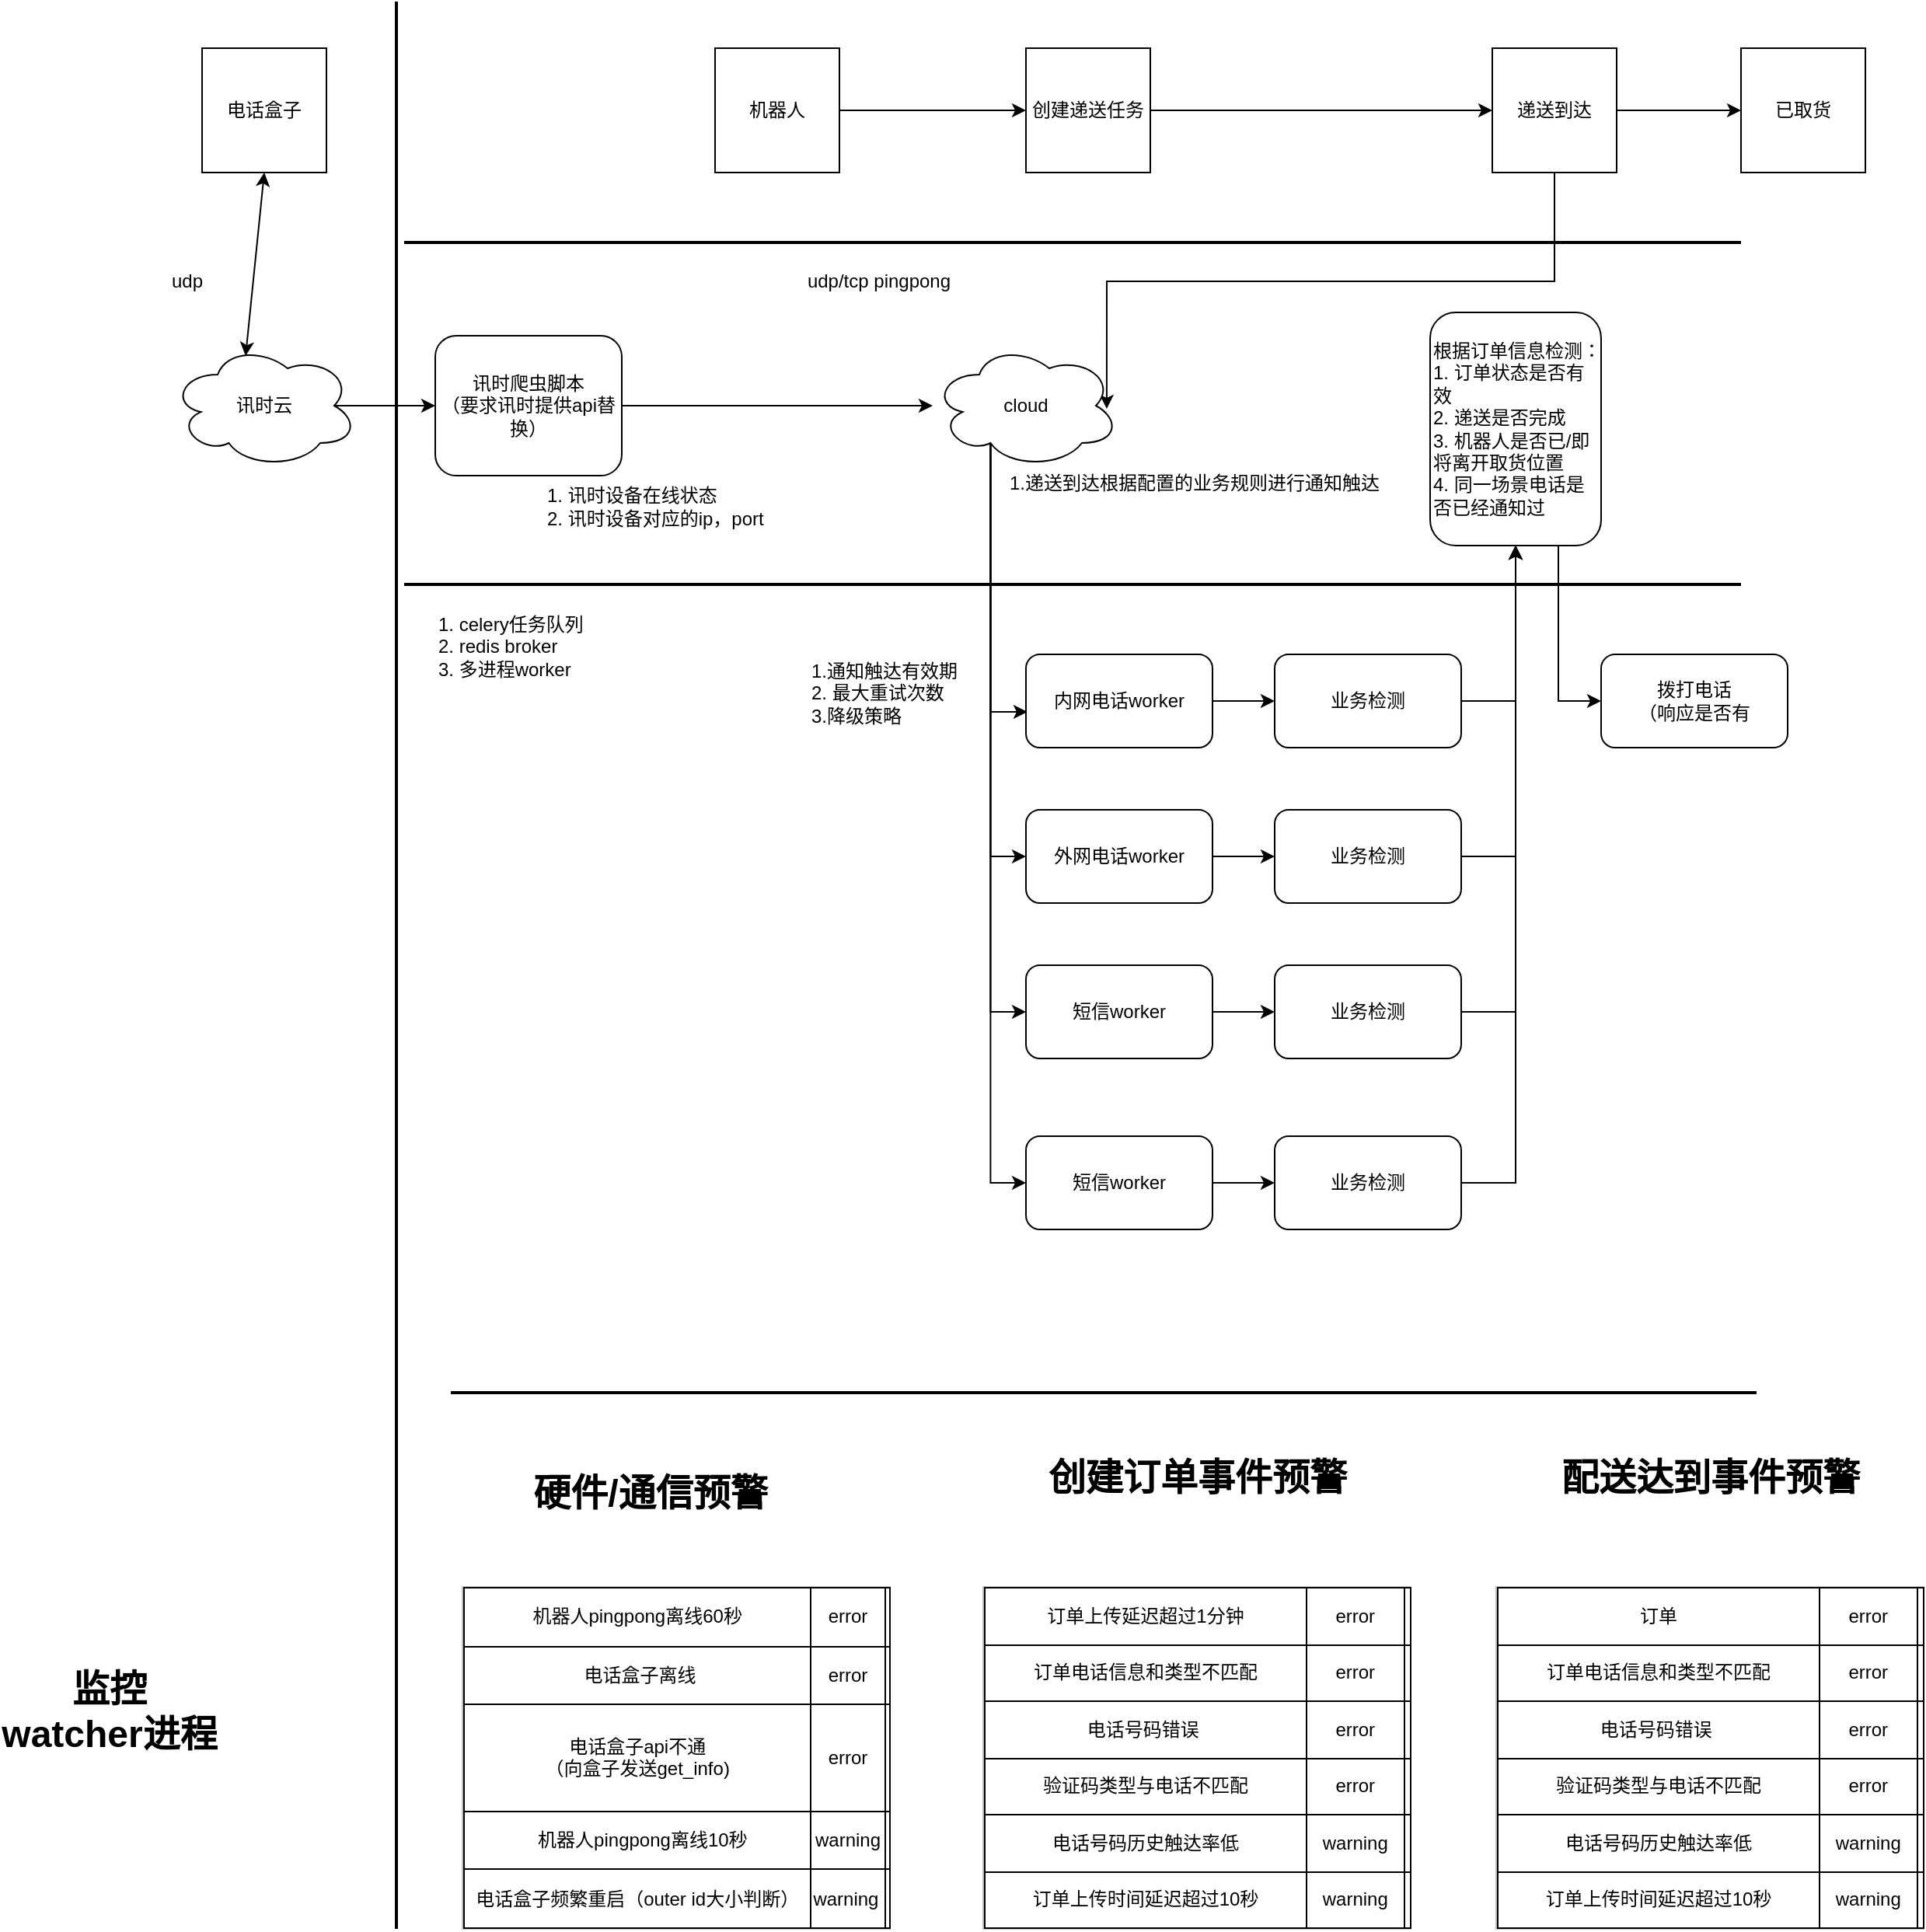 <mxfile version="12.9.5" type="github"><diagram id="MnqZzIkgGdvNyxhFm_2I" name="Page-1"><mxGraphModel dx="1835" dy="819" grid="1" gridSize="10" guides="1" tooltips="1" connect="1" arrows="1" fold="1" page="1" pageScale="1" pageWidth="827" pageHeight="1169" math="0" shadow="0"><root><mxCell id="0"/><mxCell id="1" parent="0"/><mxCell id="lyA8CzopqSmp60i_0T10-3" value="监控&lt;br&gt;watcher进程&lt;br&gt;" style="text;strokeColor=none;fillColor=none;html=1;fontSize=24;fontStyle=1;verticalAlign=middle;align=center;" vertex="1" parent="1"><mxGeometry x="-240" y="1160" width="100" height="40" as="geometry"/></mxCell><mxCell id="lyA8CzopqSmp60i_0T10-33" value="" style="edgeStyle=orthogonalEdgeStyle;rounded=0;orthogonalLoop=1;jettySize=auto;html=1;" edge="1" parent="1" source="lyA8CzopqSmp60i_0T10-7" target="lyA8CzopqSmp60i_0T10-32"><mxGeometry relative="1" as="geometry"/></mxCell><mxCell id="lyA8CzopqSmp60i_0T10-7" value="机器人" style="whiteSpace=wrap;html=1;aspect=fixed;" vertex="1" parent="1"><mxGeometry x="200" y="110" width="80" height="80" as="geometry"/></mxCell><mxCell id="lyA8CzopqSmp60i_0T10-38" value="" style="edgeStyle=orthogonalEdgeStyle;rounded=0;orthogonalLoop=1;jettySize=auto;html=1;" edge="1" parent="1" source="lyA8CzopqSmp60i_0T10-32" target="lyA8CzopqSmp60i_0T10-37"><mxGeometry relative="1" as="geometry"/></mxCell><mxCell id="lyA8CzopqSmp60i_0T10-32" value="创建递送任务" style="whiteSpace=wrap;html=1;aspect=fixed;" vertex="1" parent="1"><mxGeometry x="400" y="110" width="80" height="80" as="geometry"/></mxCell><mxCell id="lyA8CzopqSmp60i_0T10-39" style="edgeStyle=orthogonalEdgeStyle;rounded=0;orthogonalLoop=1;jettySize=auto;html=1;exitX=0.5;exitY=1;exitDx=0;exitDy=0;entryX=0.933;entryY=0.525;entryDx=0;entryDy=0;entryPerimeter=0;" edge="1" parent="1" source="lyA8CzopqSmp60i_0T10-37" target="lyA8CzopqSmp60i_0T10-11"><mxGeometry relative="1" as="geometry"><Array as="points"><mxPoint x="740" y="260"/><mxPoint x="452" y="260"/></Array></mxGeometry></mxCell><mxCell id="lyA8CzopqSmp60i_0T10-63" value="" style="edgeStyle=orthogonalEdgeStyle;rounded=0;orthogonalLoop=1;jettySize=auto;html=1;" edge="1" parent="1" source="lyA8CzopqSmp60i_0T10-37" target="lyA8CzopqSmp60i_0T10-62"><mxGeometry relative="1" as="geometry"/></mxCell><mxCell id="lyA8CzopqSmp60i_0T10-37" value="递送到达" style="whiteSpace=wrap;html=1;aspect=fixed;" vertex="1" parent="1"><mxGeometry x="700" y="110" width="80" height="80" as="geometry"/></mxCell><mxCell id="lyA8CzopqSmp60i_0T10-62" value="已取货" style="whiteSpace=wrap;html=1;aspect=fixed;" vertex="1" parent="1"><mxGeometry x="860" y="110" width="80" height="80" as="geometry"/></mxCell><mxCell id="lyA8CzopqSmp60i_0T10-8" value="电话盒子" style="whiteSpace=wrap;html=1;aspect=fixed;" vertex="1" parent="1"><mxGeometry x="-130" y="110" width="80" height="80" as="geometry"/></mxCell><mxCell id="lyA8CzopqSmp60i_0T10-9" value="" style="line;strokeWidth=2;html=1;" vertex="1" parent="1"><mxGeometry y="230" width="860" height="10" as="geometry"/></mxCell><mxCell id="lyA8CzopqSmp60i_0T10-69" style="edgeStyle=orthogonalEdgeStyle;rounded=0;orthogonalLoop=1;jettySize=auto;html=1;exitX=0.31;exitY=0.8;exitDx=0;exitDy=0;exitPerimeter=0;entryX=0.008;entryY=0.617;entryDx=0;entryDy=0;entryPerimeter=0;" edge="1" parent="1" source="lyA8CzopqSmp60i_0T10-11" target="lyA8CzopqSmp60i_0T10-49"><mxGeometry relative="1" as="geometry"/></mxCell><mxCell id="lyA8CzopqSmp60i_0T10-70" style="edgeStyle=orthogonalEdgeStyle;rounded=0;orthogonalLoop=1;jettySize=auto;html=1;exitX=0.31;exitY=0.8;exitDx=0;exitDy=0;exitPerimeter=0;entryX=0;entryY=0.5;entryDx=0;entryDy=0;" edge="1" parent="1" source="lyA8CzopqSmp60i_0T10-11" target="lyA8CzopqSmp60i_0T10-52"><mxGeometry relative="1" as="geometry"/></mxCell><mxCell id="lyA8CzopqSmp60i_0T10-71" style="edgeStyle=orthogonalEdgeStyle;rounded=0;orthogonalLoop=1;jettySize=auto;html=1;exitX=0.31;exitY=0.8;exitDx=0;exitDy=0;exitPerimeter=0;entryX=0;entryY=0.5;entryDx=0;entryDy=0;" edge="1" parent="1" source="lyA8CzopqSmp60i_0T10-11" target="lyA8CzopqSmp60i_0T10-53"><mxGeometry relative="1" as="geometry"/></mxCell><mxCell id="lyA8CzopqSmp60i_0T10-72" style="edgeStyle=orthogonalEdgeStyle;rounded=0;orthogonalLoop=1;jettySize=auto;html=1;exitX=0.31;exitY=0.8;exitDx=0;exitDy=0;exitPerimeter=0;entryX=0;entryY=0.5;entryDx=0;entryDy=0;" edge="1" parent="1" source="lyA8CzopqSmp60i_0T10-11" target="lyA8CzopqSmp60i_0T10-59"><mxGeometry relative="1" as="geometry"/></mxCell><mxCell id="lyA8CzopqSmp60i_0T10-11" value="cloud" style="ellipse;shape=cloud;whiteSpace=wrap;html=1;" vertex="1" parent="1"><mxGeometry x="340" y="300" width="120" height="80" as="geometry"/></mxCell><mxCell id="lyA8CzopqSmp60i_0T10-13" value="udp/tcp pingpong" style="text;html=1;align=center;verticalAlign=middle;resizable=0;points=[];autosize=1;" vertex="1" parent="1"><mxGeometry x="250" y="250" width="110" height="20" as="geometry"/></mxCell><mxCell id="lyA8CzopqSmp60i_0T10-14" value="" style="line;strokeWidth=2;html=1;" vertex="1" parent="1"><mxGeometry y="450" width="860" height="10" as="geometry"/></mxCell><mxCell id="lyA8CzopqSmp60i_0T10-16" value="&lt;table border=&quot;1&quot; width=&quot;100%&quot; style=&quot;width: 100% ; height: 100% ; border-collapse: collapse ; border: 1px solid rgb(0 , 0 , 0)&quot;&gt;&lt;tbody&gt;&lt;tr&gt;&lt;td style=&quot;text-align: center ; border-collapse: collapse&quot;&gt;机器人pingpong离线60秒&lt;/td&gt;&lt;td style=&quot;text-align: center&quot;&gt;error&lt;/td&gt;&lt;td style=&quot;text-align: center&quot;&gt;&lt;br&gt;&lt;/td&gt;&lt;/tr&gt;&lt;tr&gt;&lt;td style=&quot;text-align: center&quot;&gt;&amp;nbsp;电话盒子离线&lt;/td&gt;&lt;td style=&quot;text-align: center&quot;&gt;error&lt;/td&gt;&lt;td style=&quot;text-align: center&quot;&gt;&lt;br&gt;&lt;/td&gt;&lt;/tr&gt;&lt;tr&gt;&lt;td&gt;&lt;div style=&quot;text-align: center&quot;&gt;电话盒子api不通&lt;/div&gt;&lt;div style=&quot;text-align: center&quot;&gt;（向盒子发送get_info)&lt;/div&gt;&lt;/td&gt;&lt;td style=&quot;text-align: center&quot;&gt;error&lt;/td&gt;&lt;td style=&quot;text-align: center&quot;&gt;&lt;br&gt;&lt;/td&gt;&lt;/tr&gt;&lt;tr&gt;&lt;td style=&quot;text-align: center&quot;&gt;&amp;nbsp;&amp;nbsp;机器人pingpong离线10秒&lt;/td&gt;&lt;td style=&quot;text-align: center&quot;&gt;warning&lt;br&gt;&lt;/td&gt;&lt;td style=&quot;text-align: center&quot;&gt;&lt;br&gt;&lt;/td&gt;&lt;/tr&gt;&lt;tr&gt;&lt;td style=&quot;text-align: center&quot;&gt;电话盒子频繁重启（outer id大小判断）&lt;br&gt;&lt;/td&gt;&lt;td&gt;warning&lt;br&gt;&lt;/td&gt;&lt;td&gt;&lt;br&gt;&lt;/td&gt;&lt;/tr&gt;&lt;/tbody&gt;&lt;/table&gt;" style="text;html=1;strokeColor=#c0c0c0;fillColor=none;overflow=fill;rounded=0;shadow=0;comic=0;glass=0;" vertex="1" parent="1"><mxGeometry x="37.5" y="1100" width="275" height="220" as="geometry"/></mxCell><mxCell id="lyA8CzopqSmp60i_0T10-29" style="edgeStyle=orthogonalEdgeStyle;rounded=0;orthogonalLoop=1;jettySize=auto;html=1;exitX=0.875;exitY=0.5;exitDx=0;exitDy=0;exitPerimeter=0;" edge="1" parent="1" source="lyA8CzopqSmp60i_0T10-17" target="lyA8CzopqSmp60i_0T10-23"><mxGeometry relative="1" as="geometry"/></mxCell><mxCell id="lyA8CzopqSmp60i_0T10-17" value="讯时云" style="ellipse;shape=cloud;whiteSpace=wrap;html=1;rounded=0;shadow=0;glass=0;comic=0;" vertex="1" parent="1"><mxGeometry x="-150" y="300" width="120" height="80" as="geometry"/></mxCell><mxCell id="lyA8CzopqSmp60i_0T10-19" value="" style="endArrow=classic;startArrow=classic;html=1;entryX=0.5;entryY=1;entryDx=0;entryDy=0;exitX=0.4;exitY=0.1;exitDx=0;exitDy=0;exitPerimeter=0;" edge="1" parent="1" source="lyA8CzopqSmp60i_0T10-17" target="lyA8CzopqSmp60i_0T10-8"><mxGeometry width="50" height="50" relative="1" as="geometry"><mxPoint x="-110" y="280" as="sourcePoint"/><mxPoint x="-60" y="230" as="targetPoint"/></mxGeometry></mxCell><mxCell id="lyA8CzopqSmp60i_0T10-20" value="udp" style="text;html=1;align=center;verticalAlign=middle;resizable=0;points=[];autosize=1;" vertex="1" parent="1"><mxGeometry x="-160" y="250" width="40" height="20" as="geometry"/></mxCell><mxCell id="lyA8CzopqSmp60i_0T10-21" value="" style="line;strokeWidth=2;html=1;rounded=0;shadow=0;glass=0;comic=0;" vertex="1" parent="1"><mxGeometry x="30" y="970" width="840" height="10" as="geometry"/></mxCell><mxCell id="lyA8CzopqSmp60i_0T10-30" style="edgeStyle=orthogonalEdgeStyle;rounded=0;orthogonalLoop=1;jettySize=auto;html=1;exitX=1;exitY=0.5;exitDx=0;exitDy=0;" edge="1" parent="1" source="lyA8CzopqSmp60i_0T10-23" target="lyA8CzopqSmp60i_0T10-11"><mxGeometry relative="1" as="geometry"/></mxCell><mxCell id="lyA8CzopqSmp60i_0T10-23" value="讯时爬虫脚本&lt;br&gt;（要求讯时提供api替换）" style="rounded=1;whiteSpace=wrap;html=1;shadow=0;glass=0;comic=0;" vertex="1" parent="1"><mxGeometry x="20" y="295" width="120" height="90" as="geometry"/></mxCell><mxCell id="lyA8CzopqSmp60i_0T10-28" value="1. 讯时设备在线状态&lt;br&gt;&lt;div style=&quot;&quot;&gt;2. 讯时设备对应的ip，port&lt;/div&gt;" style="text;html=1;align=left;verticalAlign=middle;resizable=0;points=[];autosize=1;" vertex="1" parent="1"><mxGeometry x="90" y="390" width="150" height="30" as="geometry"/></mxCell><mxCell id="lyA8CzopqSmp60i_0T10-31" value="" style="line;strokeWidth=2;direction=south;html=1;rounded=0;shadow=0;glass=0;comic=0;align=left;" vertex="1" parent="1"><mxGeometry x="-10" y="80" width="10" height="1240" as="geometry"/></mxCell><mxCell id="lyA8CzopqSmp60i_0T10-35" value="&lt;table border=&quot;1&quot; width=&quot;100%&quot; style=&quot;width: 100% ; height: 100% ; border-collapse: collapse ; border: 1px solid rgb(0 , 0 , 0)&quot;&gt;&lt;tbody&gt;&lt;tr&gt;&lt;td&gt;订单上传延迟超过1分钟&lt;/td&gt;&lt;td&gt;error&lt;/td&gt;&lt;td&gt;&lt;br&gt;&lt;/td&gt;&lt;/tr&gt;&lt;tr&gt;&lt;td style=&quot;border-collapse: collapse&quot;&gt;订单电话信息和类型不匹配&lt;/td&gt;&lt;td&gt;error&lt;/td&gt;&lt;td&gt;&lt;br&gt;&lt;/td&gt;&lt;/tr&gt;&lt;tr&gt;&lt;td&gt;电话号码错误&amp;nbsp;&lt;/td&gt;&lt;td&gt;error&lt;/td&gt;&lt;td&gt;&lt;br&gt;&lt;/td&gt;&lt;/tr&gt;&lt;tr&gt;&lt;td&gt;&lt;div&gt;验证码类型与电话不匹配&lt;/div&gt;&lt;/td&gt;&lt;td&gt;error&lt;/td&gt;&lt;td&gt;&lt;br&gt;&lt;/td&gt;&lt;/tr&gt;&lt;tr&gt;&lt;td&gt;电话号码历史触达率低&lt;/td&gt;&lt;td&gt;warning&lt;br&gt;&lt;/td&gt;&lt;td&gt;&lt;br&gt;&lt;/td&gt;&lt;/tr&gt;&lt;tr&gt;&lt;td&gt;订单上传时间延迟超过10秒&lt;/td&gt;&lt;td&gt;warning&lt;br&gt;&lt;/td&gt;&lt;td&gt;&lt;br&gt;&lt;/td&gt;&lt;/tr&gt;&lt;/tbody&gt;&lt;/table&gt;" style="text;html=1;strokeColor=#c0c0c0;fillColor=none;overflow=fill;rounded=0;shadow=0;comic=0;glass=0;align=center;" vertex="1" parent="1"><mxGeometry x="372.5" y="1100" width="275" height="220" as="geometry"/></mxCell><mxCell id="lyA8CzopqSmp60i_0T10-40" value="1.递送到达根据配置的业务规则进行通知触达&lt;br&gt;" style="text;html=1;align=center;verticalAlign=middle;resizable=0;points=[];autosize=1;" vertex="1" parent="1"><mxGeometry x="382.5" y="380" width="250" height="20" as="geometry"/></mxCell><mxCell id="lyA8CzopqSmp60i_0T10-42" value="&lt;table border=&quot;1&quot; width=&quot;100%&quot; style=&quot;width: 100% ; height: 100% ; border-collapse: collapse ; border: 1px solid rgb(0 , 0 , 0)&quot;&gt;&lt;tbody&gt;&lt;tr&gt;&lt;td&gt;订单&lt;/td&gt;&lt;td&gt;error&lt;/td&gt;&lt;td&gt;&lt;br&gt;&lt;/td&gt;&lt;/tr&gt;&lt;tr&gt;&lt;td style=&quot;border-collapse: collapse&quot;&gt;订单电话信息和类型不匹配&lt;/td&gt;&lt;td&gt;error&lt;/td&gt;&lt;td&gt;&lt;br&gt;&lt;/td&gt;&lt;/tr&gt;&lt;tr&gt;&lt;td&gt;电话号码错误&amp;nbsp;&lt;/td&gt;&lt;td&gt;error&lt;/td&gt;&lt;td&gt;&lt;br&gt;&lt;/td&gt;&lt;/tr&gt;&lt;tr&gt;&lt;td&gt;&lt;div&gt;验证码类型与电话不匹配&lt;/div&gt;&lt;/td&gt;&lt;td&gt;error&lt;/td&gt;&lt;td&gt;&lt;br&gt;&lt;/td&gt;&lt;/tr&gt;&lt;tr&gt;&lt;td&gt;电话号码历史触达率低&lt;/td&gt;&lt;td&gt;warning&lt;br&gt;&lt;/td&gt;&lt;td&gt;&lt;br&gt;&lt;/td&gt;&lt;/tr&gt;&lt;tr&gt;&lt;td&gt;订单上传时间延迟超过10秒&lt;/td&gt;&lt;td&gt;warning&lt;br&gt;&lt;/td&gt;&lt;td&gt;&lt;br&gt;&lt;/td&gt;&lt;/tr&gt;&lt;/tbody&gt;&lt;/table&gt;" style="text;html=1;strokeColor=#c0c0c0;fillColor=none;overflow=fill;rounded=0;shadow=0;comic=0;glass=0;align=center;" vertex="1" parent="1"><mxGeometry x="702.5" y="1100" width="275" height="220" as="geometry"/></mxCell><mxCell id="lyA8CzopqSmp60i_0T10-92" style="edgeStyle=orthogonalEdgeStyle;rounded=0;orthogonalLoop=1;jettySize=auto;html=1;exitX=0.75;exitY=1;exitDx=0;exitDy=0;entryX=0;entryY=0.5;entryDx=0;entryDy=0;" edge="1" parent="1" source="lyA8CzopqSmp60i_0T10-44" target="lyA8CzopqSmp60i_0T10-89"><mxGeometry relative="1" as="geometry"/></mxCell><mxCell id="lyA8CzopqSmp60i_0T10-44" value="根据订单信息检测：&lt;br&gt;1. 订单状态是否有效&lt;br&gt;2. 递送是否完成&lt;br&gt;3. 机器人是否已/即将离开取货位置&lt;br&gt;4. 同一场景电话是否已经通知过" style="rounded=1;whiteSpace=wrap;html=1;shadow=0;glass=0;comic=0;align=left;" vertex="1" parent="1"><mxGeometry x="660" y="280" width="110" height="150" as="geometry"/></mxCell><mxCell id="lyA8CzopqSmp60i_0T10-45" value="1. celery任务队列&lt;br&gt;&lt;div&gt;2. redis broker&lt;/div&gt;3. 多进程worker" style="text;html=1;align=left;verticalAlign=middle;resizable=0;points=[];autosize=1;" vertex="1" parent="1"><mxGeometry x="20" y="470" width="110" height="50" as="geometry"/></mxCell><mxCell id="lyA8CzopqSmp60i_0T10-80" style="edgeStyle=orthogonalEdgeStyle;rounded=0;orthogonalLoop=1;jettySize=auto;html=1;exitX=1;exitY=0.5;exitDx=0;exitDy=0;" edge="1" parent="1" source="lyA8CzopqSmp60i_0T10-49" target="lyA8CzopqSmp60i_0T10-75"><mxGeometry relative="1" as="geometry"/></mxCell><mxCell id="lyA8CzopqSmp60i_0T10-49" value="内网电话worker" style="rounded=1;whiteSpace=wrap;html=1;shadow=0;glass=0;comic=0;align=center;" vertex="1" parent="1"><mxGeometry x="400" y="500" width="120" height="60" as="geometry"/></mxCell><mxCell id="lyA8CzopqSmp60i_0T10-81" style="edgeStyle=orthogonalEdgeStyle;rounded=0;orthogonalLoop=1;jettySize=auto;html=1;exitX=1;exitY=0.5;exitDx=0;exitDy=0;entryX=0;entryY=0.5;entryDx=0;entryDy=0;" edge="1" parent="1" source="lyA8CzopqSmp60i_0T10-52" target="lyA8CzopqSmp60i_0T10-76"><mxGeometry relative="1" as="geometry"/></mxCell><mxCell id="lyA8CzopqSmp60i_0T10-52" value="外网电话worker" style="rounded=1;whiteSpace=wrap;html=1;shadow=0;glass=0;comic=0;align=center;" vertex="1" parent="1"><mxGeometry x="400" y="600" width="120" height="60" as="geometry"/></mxCell><mxCell id="lyA8CzopqSmp60i_0T10-82" style="edgeStyle=orthogonalEdgeStyle;rounded=0;orthogonalLoop=1;jettySize=auto;html=1;exitX=1;exitY=0.5;exitDx=0;exitDy=0;entryX=0;entryY=0.5;entryDx=0;entryDy=0;" edge="1" parent="1" source="lyA8CzopqSmp60i_0T10-53" target="lyA8CzopqSmp60i_0T10-77"><mxGeometry relative="1" as="geometry"/></mxCell><mxCell id="lyA8CzopqSmp60i_0T10-53" value="短信worker" style="rounded=1;whiteSpace=wrap;html=1;shadow=0;glass=0;comic=0;align=center;" vertex="1" parent="1"><mxGeometry x="400" y="700" width="120" height="60" as="geometry"/></mxCell><mxCell id="lyA8CzopqSmp60i_0T10-54" value="硬件/通信预警" style="text;strokeColor=none;fillColor=none;html=1;fontSize=24;fontStyle=1;verticalAlign=middle;align=center;rounded=0;shadow=0;glass=0;comic=0;" vertex="1" parent="1"><mxGeometry x="107.5" y="1020" width="100" height="40" as="geometry"/></mxCell><mxCell id="lyA8CzopqSmp60i_0T10-57" value="创建订单事件预警" style="text;strokeColor=none;fillColor=none;html=1;fontSize=24;fontStyle=1;verticalAlign=middle;align=center;rounded=0;shadow=0;glass=0;comic=0;" vertex="1" parent="1"><mxGeometry x="460" y="1010" width="100" height="40" as="geometry"/></mxCell><mxCell id="lyA8CzopqSmp60i_0T10-58" value="配送达到事件预警" style="text;strokeColor=none;fillColor=none;html=1;fontSize=24;fontStyle=1;verticalAlign=middle;align=center;rounded=0;shadow=0;glass=0;comic=0;" vertex="1" parent="1"><mxGeometry x="790" y="1010" width="100" height="40" as="geometry"/></mxCell><mxCell id="lyA8CzopqSmp60i_0T10-83" style="edgeStyle=orthogonalEdgeStyle;rounded=0;orthogonalLoop=1;jettySize=auto;html=1;exitX=1;exitY=0.5;exitDx=0;exitDy=0;entryX=0;entryY=0.5;entryDx=0;entryDy=0;" edge="1" parent="1" source="lyA8CzopqSmp60i_0T10-59" target="lyA8CzopqSmp60i_0T10-79"><mxGeometry relative="1" as="geometry"/></mxCell><mxCell id="lyA8CzopqSmp60i_0T10-59" value="短信worker" style="rounded=1;whiteSpace=wrap;html=1;shadow=0;glass=0;comic=0;align=center;" vertex="1" parent="1"><mxGeometry x="400" y="810" width="120" height="60" as="geometry"/></mxCell><mxCell id="lyA8CzopqSmp60i_0T10-84" style="edgeStyle=orthogonalEdgeStyle;rounded=0;orthogonalLoop=1;jettySize=auto;html=1;exitX=1;exitY=0.5;exitDx=0;exitDy=0;entryX=0.5;entryY=1;entryDx=0;entryDy=0;" edge="1" parent="1" source="lyA8CzopqSmp60i_0T10-75" target="lyA8CzopqSmp60i_0T10-44"><mxGeometry relative="1" as="geometry"/></mxCell><mxCell id="lyA8CzopqSmp60i_0T10-75" value="业务检测" style="rounded=1;whiteSpace=wrap;html=1;shadow=0;glass=0;comic=0;align=center;" vertex="1" parent="1"><mxGeometry x="560" y="500" width="120" height="60" as="geometry"/></mxCell><mxCell id="lyA8CzopqSmp60i_0T10-86" style="edgeStyle=orthogonalEdgeStyle;rounded=0;orthogonalLoop=1;jettySize=auto;html=1;exitX=1;exitY=0.5;exitDx=0;exitDy=0;entryX=0.5;entryY=1;entryDx=0;entryDy=0;" edge="1" parent="1" source="lyA8CzopqSmp60i_0T10-76" target="lyA8CzopqSmp60i_0T10-44"><mxGeometry relative="1" as="geometry"/></mxCell><mxCell id="lyA8CzopqSmp60i_0T10-76" value="业务检测" style="rounded=1;whiteSpace=wrap;html=1;shadow=0;glass=0;comic=0;align=center;" vertex="1" parent="1"><mxGeometry x="560" y="600" width="120" height="60" as="geometry"/></mxCell><mxCell id="lyA8CzopqSmp60i_0T10-87" style="edgeStyle=orthogonalEdgeStyle;rounded=0;orthogonalLoop=1;jettySize=auto;html=1;exitX=1;exitY=0.5;exitDx=0;exitDy=0;" edge="1" parent="1" source="lyA8CzopqSmp60i_0T10-77" target="lyA8CzopqSmp60i_0T10-44"><mxGeometry relative="1" as="geometry"/></mxCell><mxCell id="lyA8CzopqSmp60i_0T10-77" value="业务检测" style="rounded=1;whiteSpace=wrap;html=1;shadow=0;glass=0;comic=0;align=center;" vertex="1" parent="1"><mxGeometry x="560" y="700" width="120" height="60" as="geometry"/></mxCell><mxCell id="lyA8CzopqSmp60i_0T10-88" style="edgeStyle=orthogonalEdgeStyle;rounded=0;orthogonalLoop=1;jettySize=auto;html=1;exitX=1;exitY=0.5;exitDx=0;exitDy=0;" edge="1" parent="1" source="lyA8CzopqSmp60i_0T10-79" target="lyA8CzopqSmp60i_0T10-44"><mxGeometry relative="1" as="geometry"/></mxCell><mxCell id="lyA8CzopqSmp60i_0T10-79" value="业务检测" style="rounded=1;whiteSpace=wrap;html=1;shadow=0;glass=0;comic=0;align=center;" vertex="1" parent="1"><mxGeometry x="560" y="810" width="120" height="60" as="geometry"/></mxCell><mxCell id="lyA8CzopqSmp60i_0T10-89" value="拨打电话&lt;br&gt;（响应是否有" style="rounded=1;whiteSpace=wrap;html=1;shadow=0;glass=0;comic=0;align=center;" vertex="1" parent="1"><mxGeometry x="770" y="500" width="120" height="60" as="geometry"/></mxCell><mxCell id="lyA8CzopqSmp60i_0T10-93" value="1.通知触达有效期&lt;br&gt;2. 最大重试次数&lt;br&gt;&lt;div&gt;3.降级策略&lt;/div&gt;" style="text;html=1;align=left;verticalAlign=middle;resizable=0;points=[];autosize=1;" vertex="1" parent="1"><mxGeometry x="260" y="500" width="110" height="50" as="geometry"/></mxCell></root></mxGraphModel></diagram></mxfile>